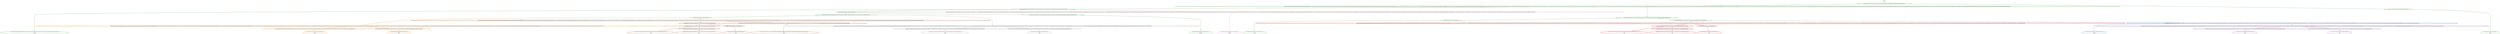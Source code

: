 digraph T {
	{
		rank=same
		47 [penwidth=3,colorscheme=set19,color=3,label="2392;2393;2394;2395;2396;2397;2398;2399;2400;2401;2402;2403;2404;2405;2406;2407;2408;2409;2410;2411;2432;2433;2434;2435;2436;2437;2438;2439;2440;2441_P\nP\n13% 60%"]
		42 [penwidth=3,colorscheme=set19,color=3,label="2662;2663;2664;2665;2666;2667;2668;2669;2670;2671_P\nP\n38% 40%"]
		39 [penwidth=3,colorscheme=set19,color=3,label="2702;2703;2704;2705;2706;2707;2708;2709;2710;2711_P\nP\n31% 0%"]
		37 [penwidth=3,colorscheme=set19,color=3,label="101;102;103;104;105;106;107;108;109;110_P\nP\n18% 0%"]
		35 [penwidth=3,colorscheme=set19,color=2,label="4702;4703;4704;4705;4706;4707;4708;4709;4710;4711_M1\nM1\n1e+02%"]
		34 [penwidth=3,colorscheme=set19,color=8,label="7843;7844;7845;7846;7847;7848;7849;7850;7851;7852_M2\nM2\n1e+02%"]
		32 [penwidth=3,colorscheme=set19,color=9,label="6252;6253;6254;6255;6256;6257;6258;6259;6260;6261;6432;6433;6434;6435;6436;6437;6438;6439;6440;6441_M3\nM3\n43%"]
		30 [penwidth=3,colorscheme=set19,color=9,label="6352;6353;6354;6355;6356;6357;6358;6359;6360;6361_M3\nM3\n57%"]
		27 [penwidth=3,colorscheme=set19,color=7,label="6722;6723;6724;6725;6726;6727;6728;6729;6730;6731;6782;6783;6784;6785;6786;6787;6788;6789;6790;6791_M4\nM4\n30%"]
		25 [penwidth=3,colorscheme=set19,color=7,label="6862;6863;6864;6865;6866;6867;6868;6869;6870;6871;7032;7033;7034;7035;7036;7037;7038;7039;7040;7041_M4\nM4\n22%"]
		23 [penwidth=3,colorscheme=set19,color=7,label="6952;6953;6954;6955;6956;6957;6958;6959;6960;6961_M4\nM4\n16%"]
		21 [penwidth=3,colorscheme=set19,color=7,label="6772;6773;6774;6775;6776;6777;6778;6779;6780;6781;6842;6843;6844;6845;6846;6847;6848;6849;6850;6851;6902;6903;6904;6905;6906;6907;6908;6909;6910;6911_M4\nM4\n32%"]
		19 [penwidth=3,colorscheme=set19,color=5,label="8173;8174;8175;8176;8177;8178;8179;8180;8181;8182_M5\nM5\n65%"]
		17 [penwidth=3,colorscheme=set19,color=5,label="8083;8084;8085;8086;8087;8088;8089;8090;8091;8092_M5\nM5\n35%"]
		15 [penwidth=3,colorscheme=set19,color=4,label="7953;7954;7955;7956;7957;7958;7959;7960;7961;7962_M6\nM6\n84%"]
		13 [penwidth=3,colorscheme=set19,color=4,label="7573;7574;7575;7576;7577;7578;7579;7580;7581;7582_M6\nM6\n16%"]
		11 [penwidth=3,colorscheme=set19,color=1,label="8153;8154;8155;8156;8157;8158;8159;8160;8161;8162;8203;8204;8205;8206;8207;8208;8209;8210;8211;8212_M7\nM7\n23%"]
		9 [penwidth=3,colorscheme=set19,color=1,label="8293;8294;8295;8296;8297;8298;8299;8300;8301;8302;8443;8444;8445;8446;8447;8448;8449;8450;8451;8452_M7\nM7\n15%"]
		7 [penwidth=3,colorscheme=set19,color=1,label="8273;8274;8275;8276;8277;8278;8279;8280;8281;8282_M7\nM7\n62%"]
	}
	51 [penwidth=3,colorscheme=set19,color=3,label="GL"]
	50 [penwidth=3,colorscheme=set19,color=3,label="0;1;2;3;4;5;6;7;8;9;10;11;12;13;14;15;16;17;18;19;20;21;22;23;24;25;26;27;28;29;30;31;32;33;34;35;36;37;38;39;40;41;42;43;44;45;46;47;48;49;50"]
	49 [penwidth=3,colorscheme=set19,color=3,label="51;52;53;54;55;56;57;58;59;60;61;62;63;64;65;66;67;68;69;70;91;92;93;94;95;96;97;98;99;100;121;122;123;124;125;126;127;128;129;130;221;222;223;224;225;226;227;228;229;230;301;302;303;304;305;306;307;308;309;310;351;352;353;354;355;356;357;358;359;360;391;392;393;394;395;396;397;398;399;400;481;482;483;484;485;486;487;488;489;490;601;602;603;604;605;606;607;608;609;610;711;712;713;714;715;716;717;718;719;720;771;772;773;774;775;776;777;778;779;780;811;812;813;814;815;816;817;818;819;820;841;842;843;844;845;846;847;848;849;850;871;872;873;874;875;876;877;878;879;880;901;902;903;904;905;906;907;908;909;910;961;962;963;964;965;966;967;968;969;970;1001;1002;1003;1004;1005;1006;1007;1008;1009;1010;1031;1032;1033;1034;1035;1036;1037;1038;1039;1040;1061;1062;1063;1064;1065;1066;1067;1068;1069;1070;1161;1162;1163;1164;1165;1166;1167;1168;1169;1170;1181;1182;1183;1184;1185;1186;1187;1188;1189;1190;1211;1212;1213;1214;1215;1216;1217;1218;1219;1220;1241;1242;1243;1244;1245;1246;1247;1248;1249;1250;1271;1272;1273;1274;1275;1276;1277;1278;1279;1280;1301;1302;1303;1304;1305;1306;1307;1308;1309;1310;1341;1342;1343;1344;1345;1346;1347;1348;1349;1350;1381;1382;1383;1384;1385;1386;1387;1388;1389;1390;1431;1432;1433;1434;1435;1436;1437;1438;1439;1440;1511;1512;1513;1514;1515;1516;1517;1518;1519;1520;1551;1552;1553;1554;1555;1556;1557;1558;1559;1560;1651;1652;1653;1654;1655;1656;1657;1658;1659;1660;1671;1672;1673;1674;1675;1676;1677;1678;1679;1680;1711;1712;1713;1714;1715;1716;1717;1718;1719;1720;1721;1722;1723;1724;1725;1726;1727;1728;1729;1730;1751;1752;1753;1754;1755;1756;1757;1758;1759;1760;1771;1772;1773;1774;1775;1776;1777;1778;1779;1780;1811;1812;1813;1814;1815;1816;1817;1818;1819;1820;1831;1832;1833;1834;1835;1836;1837;1838;1839;1840;1921;1922;1923;1924;1925;1926;1927;1928;1929;1930;1951;1952;1953;1954;1955;1956;1957;1958;1959;1960;1991;1992;1993;1994;1995;1996;1997;1998;1999;2000;2041;2042;2043;2044;2045;2046;2047;2048;2049;2050;2061;2062;2063;2064;2065;2066;2067;2068;2069;2070;2101;2102;2103;2104;2105;2106;2107;2108;2109;2110;2141;2142;2143;2144;2145;2146;2147;2148;2149;2150;2161;2162;2163;2164;2165;2166;2167;2168;2169;2170;2281;2282;2283;2284;2285;2286;2287;2288;2289;2290;2341;2342;2343;2344;2345;2346;2347;2348;2349;2350;2361;2362;2363;2364;2365;2366;2367;2368;2369;2370;2371"]
	48 [penwidth=3,colorscheme=set19,color=3,label="2392;2393;2394;2395;2396;2397;2398;2399;2400;2401;2402;2403;2404;2405;2406;2407;2408;2409;2410;2411;2432;2433;2434;2435;2436;2437;2438;2439;2440;2441"]
	46 [penwidth=3,colorscheme=set19,color=3,label="2482;2483;2484;2485;2486;2487;2488;2489;2490;2491"]
	45 [penwidth=3,colorscheme=set19,color=3,label="2532;2533;2534;2535;2536;2537;2538;2539;2540;2541;2672;2673;2674;2675;2676;2677;2678;2679;2680;2681;2722;2723;2724;2725;2726;2727;2728;2729;2730;2731"]
	44 [penwidth=3,colorscheme=set19,color=3,label="2782;2783;2784;2785;2786;2787;2788;2789;2790;2791"]
	43 [penwidth=3,colorscheme=set19,color=3,label="2572;2573;2574;2575;2576;2577;2578;2579;2580;2581;2612;2613;2614;2615;2616;2617;2618;2619;2620;2621;2662;2663;2664;2665;2666;2667;2668;2669;2670;2671"]
	41 [penwidth=3,colorscheme=set19,color=3,label="2472;2473;2474;2475;2476;2477;2478;2479;2480;2481;2522;2523;2524;2525;2526;2527;2528;2529;2530;2531;2562;2563;2564;2565;2566;2567;2568;2569;2570;2571"]
	40 [penwidth=3,colorscheme=set19,color=3,label="2702;2703;2704;2705;2706;2707;2708;2709;2710;2711"]
	38 [penwidth=3,colorscheme=set19,color=3,label="71;72;73;74;75;76;77;78;79;80;101;102;103;104;105;106;107;108;109;110"]
	36 [penwidth=3,colorscheme=set19,color=3,label="2752;2753;2754;2755;2756;2757;2758;2759;2760;2761;2832;2833;2834;2835;2836;2837;2838;2839;2840;2841"]
	33 [penwidth=3,colorscheme=set19,color=9,label="5642;5643;5644;5645;5646;5647;5648;5649;5650;5651;5832;5833;5834;5835;5836;5837;5838;5839;5840;5841;6152;6153;6154;6155;6156;6157;6158;6159;6160;6161;6252;6253;6254;6255;6256;6257;6258;6259;6260;6261;6432;6433;6434;6435;6436;6437;6438;6439;6440;6441"]
	31 [penwidth=3,colorscheme=set19,color=9,label="5752;5753;5754;5755;5756;5757;5758;5759;5760;5761;5822;5823;5824;5825;5826;5827;5828;5829;5830;5831;6142;6143;6144;6145;6146;6147;6148;6149;6150;6151;6352;6353;6354;6355;6356;6357;6358;6359;6360;6361"]
	29 [penwidth=3,colorscheme=set19,color=7,label="6362;6363;6364;6365;6366;6367;6368;6369;6370;6371;6452;6453;6454;6455;6456;6457;6458;6459;6460;6461"]
	28 [penwidth=3,colorscheme=set19,color=7,label="6722;6723;6724;6725;6726;6727;6728;6729;6730;6731;6782;6783;6784;6785;6786;6787;6788;6789;6790;6791"]
	26 [penwidth=3,colorscheme=set19,color=7,label="6862;6863;6864;6865;6866;6867;6868;6869;6870;6871;7032;7033;7034;7035;7036;7037;7038;7039;7040;7041"]
	24 [penwidth=3,colorscheme=set19,color=7,label="6952;6953;6954;6955;6956;6957;6958;6959;6960;6961"]
	22 [penwidth=3,colorscheme=set19,color=7,label="6442;6443;6444;6445;6446;6447;6448;6449;6450;6451;6512;6513;6514;6515;6516;6517;6518;6519;6520;6521;6602;6603;6604;6605;6606;6607;6608;6609;6610;6611;6662;6663;6664;6665;6666;6667;6668;6669;6670;6671;6772;6773;6774;6775;6776;6777;6778;6779;6780;6781;6842;6843;6844;6845;6846;6847;6848;6849;6850;6851;6902;6903;6904;6905;6906;6907;6908;6909;6910;6911"]
	20 [penwidth=3,colorscheme=set19,color=5,label="7382;7383;7384;7385;7386;7387;7388;7389;7390;7391;7913;7914;7915;7916;7917;7918;7919;7920;7921;7922;8013;8014;8015;8016;8017;8018;8019;8020;8021;8022;8113;8114;8115;8116;8117;8118;8119;8120;8121;8122;8173;8174;8175;8176;8177;8178;8179;8180;8181;8182"]
	18 [penwidth=3,colorscheme=set19,color=5,label="7883;7884;7885;7886;7887;7888;7889;7890;7891;7892;7993;7994;7995;7996;7997;7998;7999;8000;8001;8002;8083;8084;8085;8086;8087;8088;8089;8090;8091;8092"]
	16 [penwidth=3,colorscheme=set19,color=4,label="7242;7243;7244;7245;7246;7247;7248;7249;7250;7251;7583;7584;7585;7586;7587;7588;7589;7590;7591;7592;7673;7674;7675;7676;7677;7678;7679;7680;7681;7682;7803;7804;7805;7806;7807;7808;7809;7810;7811;7812;7953;7954;7955;7956;7957;7958;7959;7960;7961;7962"]
	14 [penwidth=3,colorscheme=set19,color=4,label="7272;7273;7274;7275;7276;7277;7278;7279;7280;7281;7342;7343;7344;7345;7346;7347;7348;7349;7350;7351;7412;7413;7414;7415;7416;7417;7418;7419;7420;7421;7573;7574;7575;7576;7577;7578;7579;7580;7581;7582"]
	12 [penwidth=3,colorscheme=set19,color=1,label="8153;8154;8155;8156;8157;8158;8159;8160;8161;8162;8203;8204;8205;8206;8207;8208;8209;8210;8211;8212"]
	10 [penwidth=3,colorscheme=set19,color=1,label="8293;8294;8295;8296;8297;8298;8299;8300;8301;8302;8443;8444;8445;8446;8447;8448;8449;8450;8451;8452"]
	8 [penwidth=3,colorscheme=set19,color=1,label="8273;8274;8275;8276;8277;8278;8279;8280;8281;8282"]
	6 [penwidth=3,colorscheme=set19,color=4,label="4752;4753;4754;4755;4756;4757;4758;4759;4760;4761;4802;4803;4804;4805;4806;4807;4808;4809;4810;4811;5032;5033;5034;5035;5036;5037;5038;5039;5040;5041;5082;5083;5084;5085;5086;5087;5088;5089;5090;5091;5212;5213;5214;5215;5216;5217;5218;5219;5220;5221;5372;5373;5374;5375;5376;5377;5378;5379;5380;5381;5452;5453;5454;5455;5456;5457;5458;5459;5460;5461;5622;5623;5624;5625;5626;5627;5628;5629;5630;5631;5732;5733;5734;5735;5736;5737;5738;5739;5740;5741;5912;5913;5914;5915;5916;5917;5918;5919;5920;5921;5982;5983;5984;5985;5986;5987;5988;5989;5990;5991;6222;6223;6224;6225;6226;6227;6228;6229;6230;6231;6422;6423;6424;6425;6426;6427;6428;6429;6430;6431;6652;6653;6654;6655;6656;6657;6658;6659;6660;6661;6712;6713;6714;6715;6716;6717;6718;6719;6720;6721;6762;6763;6764;6765;6766;6767;6768;6769;6770;6771;6892;6893;6894;6895;6896;6897;6898;6899;6900;6901;7072;7073;7074;7075;7076;7077;7078;7079;7080;7081;7142;7143;7144;7145;7146;7147;7148;7149;7150;7151"]
	5 [penwidth=3,colorscheme=set19,color=1,label="2882;2883;2884;2885;2886;2887;2888;2889;2890;2891;3032;3033;3034;3035;3036;3037;3038;3039;3040;3041;3182;3183;3184;3185;3186;3187;3188;3189;3190;3191;3382;3383;3384;3385;3386;3387;3388;3389;3390;3391;3452;3453;3454;3455;3456;3457;3458;3459;3460;3461;3632;3633;3634;3635;3636;3637;3638;3639;3640;3641;3702;3703;3704;3705;3706;3707;3708;3709;3710;3711;3802;3803;3804;3805;3806;3807;3808;3809;3810;3811;3842;3843;3844;3845;3846;3847;3848;3849;3850;3851;3902;3903;3904;3905;3906;3907;3908;3909;3910;3911;3942;3943;3944;3945;3946;3947;3948;3949;3950;3951;4032;4033;4034;4035;4036;4037;4038;4039;4040;4041;4092;4093;4094;4095;4096;4097;4098;4099;4100;4101;4142;4143;4144;4145;4146;4147;4148;4149;4150;4151;4242;4243;4244;4245;4246;4247;4248;4249;4250;4251;4372;4373;4374;4375;4376;4377;4378;4379;4380;4381;4492;4493;4494;4495;4496;4497;4498;4499;4500;4501;4562;4563;4564;4565;4566;4567;4568;4569;4570;4571;4732;4733;4734;4735;4736;4737;4738;4739;4740;4741;4902;4903;4904;4905;4906;4907;4908;4909;4910;4911;5002;5003;5004;5005;5006;5007;5008;5009;5010;5011;5182;5183;5184;5185;5186;5187;5188;5189;5190;5191;5312;5313;5314;5315;5316;5317;5318;5319;5320;5321;5412;5413;5414;5415;5416;5417;5418;5419;5420;5421;5502;5503;5504;5505;5506;5507;5508;5509;5510;5511;5572;5573;5574;5575;5576;5577;5578;5579;5580;5581;5682;5683;5684;5685;5686;5687;5688;5689;5690;5691;5772;5773;5774;5775;5776;5777;5778;5779;5780;5781;5962;5963;5964;5965;5966;5967;5968;5969;5970;5971;6192;6193;6194;6195;6196;6197;6198;6199;6200;6201;6402;6403;6404;6405;6406;6407;6408;6409;6410;6411;6572;6573;6574;6575;6576;6577;6578;6579;6580;6581;6752;6753;6754;6755;6756;6757;6758;6759;6760;6761;6922;6923;6924;6925;6926;6927;6928;6929;6930;6931;6972;6973;6974;6975;6976;6977;6978;6979;6980;6981;7202;7203;7204;7205;7206;7207;7208;7209;7210;7211;7252;7253;7254;7255;7256;7257;7258;7259;7260;7261;7292;7293;7294;7295;7296;7297;7298;7299;7300;7301;7352;7353;7354;7355;7356;7357;7358;7359;7360;7361;7443;7444;7445;7446;7447;7448;7449;7450;7451;7452;7513;7514;7515;7516;7517;7518;7519;7520;7521;7522;7973;7974;7975;7976;7977;7978;7979;7980;7981;7982"]
	4 [penwidth=3,colorscheme=set19,color=5,label="2842;2843;2844;2845;2846;2847;2848;2849;2850;2851;2922;2923;2924;2925;2926;2927;2928;2929;2930;2931;2992;2993;2994;2995;2996;2997;2998;2999;3000;3001;3072;3073;3074;3075;3076;3077;3078;3079;3080;3081;3212;3213;3214;3215;3216;3217;3218;3219;3220;3221;3422;3423;3424;3425;3426;3427;3428;3429;3430;3431;3502;3503;3504;3505;3506;3507;3508;3509;3510;3511;3542;3543;3544;3545;3546;3547;3548;3549;3550;3551;3602;3603;3604;3605;3606;3607;3608;3609;3610;3611;3722;3723;3724;3725;3726;3727;3728;3729;3730;3731;4122;4123;4124;4125;4126;4127;4128;4129;4130;4131;4172;4173;4174;4175;4176;4177;4178;4179;4180;4181;4342;4343;4344;4345;4346;4347;4348;4349;4350;4351;4462;4463;4464;4465;4466;4467;4468;4469;4470;4471;4592;4593;4594;4595;4596;4597;4598;4599;4600;4601;4602;4603;4604;4605;4606;4607;4608;4609;4610;4611;4662;4663;4664;4665;4666;4667;4668;4669;4670;4671;4782;4783;4784;4785;4786;4787;4788;4789;4790;4791;5422;5423;5424;5425;5426;5427;5428;5429;5430;5431;5582;5583;5584;5585;5586;5587;5588;5589;5590;5591;5782;5783;5784;5785;5786;5787;5788;5789;5790;5791;5852;5853;5854;5855;5856;5857;5858;5859;5860;5861;6182;6183;6184;6185;6186;6187;6188;6189;6190;6191;6292;6293;6294;6295;6296;6297;6298;6299;6300;6301;6472;6473;6474;6475;6476;6477;6478;6479;6480;6481;6682;6683;6684;6685;6686;6687;6688;6689;6690;6691;6882;6883;6884;6885;6886;6887;6888;6889;6890;6891;7042;7043;7044;7045;7046;7047;7048;7049;7050;7051;7182;7183;7184;7185;7186;7187;7188;7189;7190;7191;7222;7223;7224;7225;7226;7227;7228;7229;7230;7231;7312;7313;7314;7315;7316;7317;7318;7319;7320;7321"]
	3 [penwidth=3,colorscheme=set19,color=8,label="2642;2643;2644;2645;2646;2647;2648;2649;2650;2651;2762;2763;2764;2765;2766;2767;2768;2769;2770;2771;3052;3053;3054;3055;3056;3057;3058;3059;3060;3061;3192;3193;3194;3195;3196;3197;3198;3199;3200;3201;3252;3253;3254;3255;3256;3257;3258;3259;3260;3261;3342;3343;3344;3345;3346;3347;3348;3349;3350;3351;3532;3533;3534;3535;3536;3537;3538;3539;3540;3541;3572;3573;3574;3575;3576;3577;3578;3579;3580;3581;3652;3653;3654;3655;3656;3657;3658;3659;3660;3661;3762;3763;3764;3765;3766;3767;3768;3769;3770;3771;3852;3853;3854;3855;3856;3857;3858;3859;3860;3861;3912;3913;3914;3915;3916;3917;3918;3919;3920;3921;4052;4053;4054;4055;4056;4057;4058;4059;4060;4061;4102;4103;4104;4105;4106;4107;4108;4109;4110;4111;4192;4193;4194;4195;4196;4197;4198;4199;4200;4201;4252;4253;4254;4255;4256;4257;4258;4259;4260;4261;4382;4383;4384;4385;4386;4387;4388;4389;4390;4391;4432;4433;4434;4435;4436;4437;4438;4439;4440;4441;4502;4503;4504;4505;4506;4507;4508;4509;4510;4511;4572;4573;4574;4575;4576;4577;4578;4579;4580;4581;4672;4673;4674;4675;4676;4677;4678;4679;4680;4681;4862;4863;4864;4865;4866;4867;4868;4869;4870;4871;5042;5043;5044;5045;5046;5047;5048;5049;5050;5051;5132;5133;5134;5135;5136;5137;5138;5139;5140;5141;5252;5253;5254;5255;5256;5257;5258;5259;5260;5261;5322;5323;5324;5325;5326;5327;5328;5329;5330;5331;5392;5393;5394;5395;5396;5397;5398;5399;5400;5401;5562;5563;5564;5565;5566;5567;5568;5569;5570;5571;6482;6483;6484;6485;6486;6487;6488;6489;6490;6491;6552;6553;6554;6555;6556;6557;6558;6559;6560;6561;6632;6633;6634;6635;6636;6637;6638;6639;6640;6641;6692;6693;6694;6695;6696;6697;6698;6699;6700;6701;6812;6813;6814;6815;6816;6817;6818;6819;6820;6821;7002;7003;7004;7005;7006;7007;7008;7009;7010;7011;7362;7363;7364;7365;7366;7367;7368;7369;7370;7371;7523;7524;7525;7526;7527;7528;7529;7530;7531;7532;7843;7844;7845;7846;7847;7848;7849;7850;7851;7852"]
	2 [penwidth=3,colorscheme=set19,color=7,label="2912;2913;2914;2915;2916;2917;2918;2919;2920;2921;2982;2983;2984;2985;2986;2987;2988;2989;2990;2991;3062;3063;3064;3065;3066;3067;3068;3069;3070;3071;3142;3143;3144;3145;3146;3147;3148;3149;3150;3151;3202;3203;3204;3205;3206;3207;3208;3209;3210;3211;3282;3283;3284;3285;3286;3287;3288;3289;3290;3291;3492;3493;3494;3495;3496;3497;3498;3499;3500;3501;3672;3673;3674;3675;3676;3677;3678;3679;3680;3681;3782;3783;3784;3785;3786;3787;3788;3789;3790;3791;3862;3863;3864;3865;3866;3867;3868;3869;3870;3871;3922;3923;3924;3925;3926;3927;3928;3929;3930;3931;3972;3973;3974;3975;3976;3977;3978;3979;3980;3981;4002;4003;4004;4005;4006;4007;4008;4009;4010;4011;4162;4163;4164;4165;4166;4167;4168;4169;4170;4171;4212;4213;4214;4215;4216;4217;4218;4219;4220;4221;4272;4273;4274;4275;4276;4277;4278;4279;4280;4281;4452;4453;4454;4455;4456;4457;4458;4459;4460;4461;4842;4843;4844;4845;4846;4847;4848;4849;4850;4851;4982;4983;4984;4985;4986;4987;4988;4989;4990;4991;5122;5123;5124;5125;5126;5127;5128;5129;5130;5131;5332;5333;5334;5335;5336;5337;5338;5339;5340;5341;5402;5403;5404;5405;5406;5407;5408;5409;5410;5411;5492;5493;5494;5495;5496;5497;5498;5499;5500;5501;5672;5673;5674;5675;5676;5677;5678;5679;5680;5681;5842;5843;5844;5845;5846;5847;5848;5849;5850;5851;6032;6033;6034;6035;6036;6037;6038;6039;6040;6041;6162;6163;6164;6165;6166;6167;6168;6169;6170;6171;6262;6263;6264;6265;6266;6267;6268;6269;6270;6271"]
	1 [penwidth=3,colorscheme=set19,color=9,label="3132;3133;3134;3135;3136;3137;3138;3139;3140;3141;3272;3273;3274;3275;3276;3277;3278;3279;3280;3281;3412;3413;3414;3415;3416;3417;3418;3419;3420;3421;3592;3593;3594;3595;3596;3597;3598;3599;3600;3601;3662;3663;3664;3665;3666;3667;3668;3669;3670;3671;3712;3713;3714;3715;3716;3717;3718;3719;3720;3721;3962;3963;3964;3965;3966;3967;3968;3969;3970;3971;4062;4063;4064;4065;4066;4067;4068;4069;4070;4071;4112;4113;4114;4115;4116;4117;4118;4119;4120;4121;4202;4203;4204;4205;4206;4207;4208;4209;4210;4211;4262;4263;4264;4265;4266;4267;4268;4269;4270;4271;4332;4333;4334;4335;4336;4337;4338;4339;4340;4341;4442;4443;4444;4445;4446;4447;4448;4449;4450;4451;4512;4513;4514;4515;4516;4517;4518;4519;4520;4521;4652;4653;4654;4655;4656;4657;4658;4659;4660;4661;4772;4773;4774;4775;4776;4777;4778;4779;4780;4781;4832;4833;4834;4835;4836;4837;4838;4839;4840;4841;5052;5053;5054;5055;5056;5057;5058;5059;5060;5061;5262;5263;5264;5265;5266;5267;5268;5269;5270;5271;5472;5473;5474;5475;5476;5477;5478;5479;5480;5481"]
	0 [penwidth=3,colorscheme=set19,color=2,label="2952;2953;2954;2955;2956;2957;2958;2959;2960;2961;3112;3113;3114;3115;3116;3117;3118;3119;3120;3121;3172;3173;3174;3175;3176;3177;3178;3179;3180;3181;3232;3233;3234;3235;3236;3237;3238;3239;3240;3241;3332;3333;3334;3335;3336;3337;3338;3339;3340;3341;3442;3443;3444;3445;3446;3447;3448;3449;3450;3451;3522;3523;3524;3525;3526;3527;3528;3529;3530;3531;3622;3623;3624;3625;3626;3627;3628;3629;3630;3631;3692;3693;3694;3695;3696;3697;3698;3699;3700;3701;3752;3753;3754;3755;3756;3757;3758;3759;3760;3761;3892;3893;3894;3895;3896;3897;3898;3899;3900;3901;4082;4083;4084;4085;4086;4087;4088;4089;4090;4091;4312;4313;4314;4315;4316;4317;4318;4319;4320;4321;4412;4413;4414;4415;4416;4417;4418;4419;4420;4421;4552;4553;4554;4555;4556;4557;4558;4559;4560;4561;4702;4703;4704;4705;4706;4707;4708;4709;4710;4711"]
	51 -> 50 [penwidth=3,colorscheme=set19,color=3]
	50 -> 38 [penwidth=3,colorscheme=set19,color=3]
	50 -> 49 [penwidth=3,colorscheme=set19,color=3]
	49 -> 48 [penwidth=3,colorscheme=set19,color=3]
	49 -> 41 [penwidth=3,colorscheme=set19,color=3]
	48 -> 47 [penwidth=3,colorscheme=set19,color=3]
	48 -> 46 [penwidth=3,colorscheme=set19,color=3]
	48 -> 3 [penwidth=3,colorscheme=set19,color="3;0.5:8"]
	46 -> 43 [penwidth=3,colorscheme=set19,color=3]
	46 -> 45 [penwidth=3,colorscheme=set19,color=3]
	45 -> 44 [penwidth=3,colorscheme=set19,color=3]
	45 -> 1 [penwidth=3,colorscheme=set19,color="3;0.5:9"]
	44 -> 4 [penwidth=3,colorscheme=set19,color="3;0.5:5"]
	44 -> 2 [penwidth=3,colorscheme=set19,color="3;0.5:7"]
	43 -> 42 [penwidth=3,colorscheme=set19,color=3]
	41 -> 40 [penwidth=3,colorscheme=set19,color=3]
	41 -> 36 [penwidth=3,colorscheme=set19,color=3]
	40 -> 39 [penwidth=3,colorscheme=set19,color=3]
	38 -> 37 [penwidth=3,colorscheme=set19,color=3]
	36 -> 5 [penwidth=3,colorscheme=set19,color="3;0.5:1"]
	36 -> 0 [penwidth=3,colorscheme=set19,color="3;0.5:2"]
	33 -> 32 [penwidth=3,colorscheme=set19,color=9]
	31 -> 30 [penwidth=3,colorscheme=set19,color=9]
	29 -> 28 [penwidth=3,colorscheme=set19,color=7]
	29 -> 24 [penwidth=3,colorscheme=set19,color=7]
	28 -> 27 [penwidth=3,colorscheme=set19,color=7]
	28 -> 26 [penwidth=3,colorscheme=set19,color=7]
	26 -> 25 [penwidth=3,colorscheme=set19,color=7]
	24 -> 23 [penwidth=3,colorscheme=set19,color=7]
	22 -> 21 [penwidth=3,colorscheme=set19,color=7]
	20 -> 19 [penwidth=3,colorscheme=set19,color=5]
	18 -> 17 [penwidth=3,colorscheme=set19,color=5]
	16 -> 15 [penwidth=3,colorscheme=set19,color=4]
	14 -> 13 [penwidth=3,colorscheme=set19,color=4]
	12 -> 11 [penwidth=3,colorscheme=set19,color=1]
	12 -> 10 [penwidth=3,colorscheme=set19,color=1]
	10 -> 9 [penwidth=3,colorscheme=set19,color=1]
	8 -> 7 [penwidth=3,colorscheme=set19,color=1]
	6 -> 16 [penwidth=3,colorscheme=set19,color=4]
	6 -> 14 [penwidth=3,colorscheme=set19,color=4]
	5 -> 12 [penwidth=3,colorscheme=set19,color=1]
	5 -> 8 [penwidth=3,colorscheme=set19,color=1]
	4 -> 20 [penwidth=3,colorscheme=set19,color=5]
	4 -> 18 [penwidth=3,colorscheme=set19,color=5]
	3 -> 34 [penwidth=3,colorscheme=set19,color=8]
	2 -> 29 [penwidth=3,colorscheme=set19,color=7]
	2 -> 22 [penwidth=3,colorscheme=set19,color=7]
	1 -> 33 [penwidth=3,colorscheme=set19,color=9]
	1 -> 31 [penwidth=3,colorscheme=set19,color=9]
	0 -> 35 [penwidth=3,colorscheme=set19,color=2]
	0 -> 6 [penwidth=3,colorscheme=set19,color="2;0.5:4"]
}
